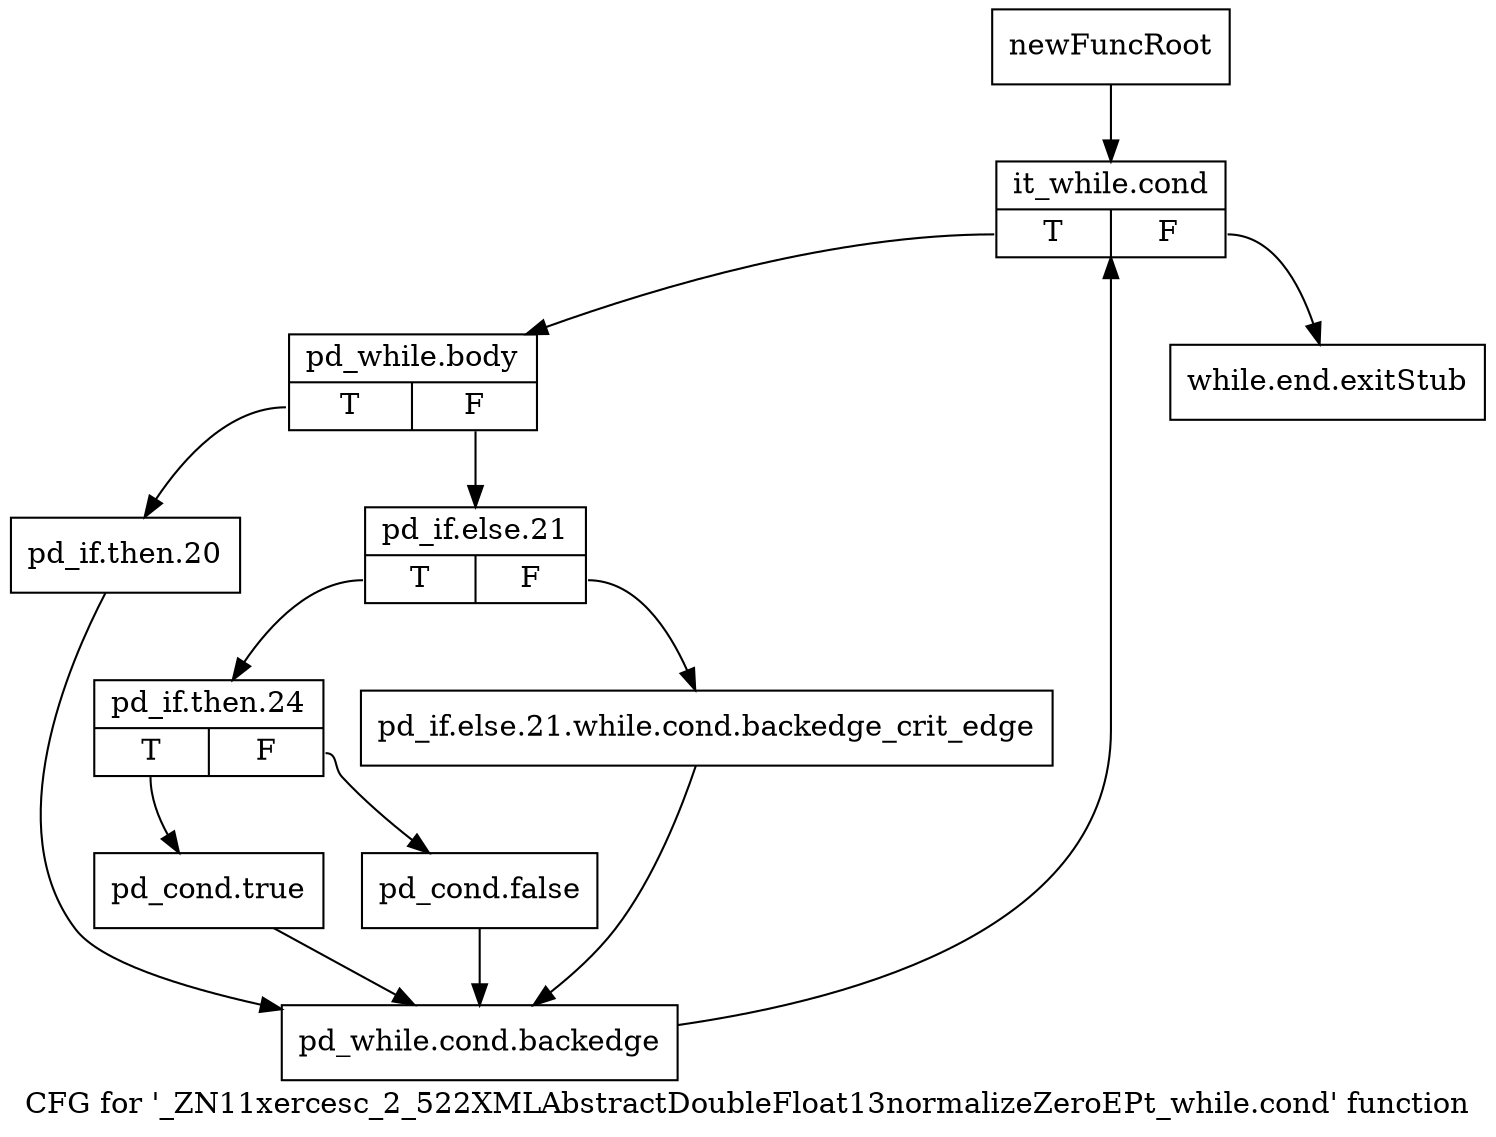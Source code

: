 digraph "CFG for '_ZN11xercesc_2_522XMLAbstractDoubleFloat13normalizeZeroEPt_while.cond' function" {
	label="CFG for '_ZN11xercesc_2_522XMLAbstractDoubleFloat13normalizeZeroEPt_while.cond' function";

	Node0x9ad8f40 [shape=record,label="{newFuncRoot}"];
	Node0x9ad8f40 -> Node0x9ae1110;
	Node0x9ae0c60 [shape=record,label="{while.end.exitStub}"];
	Node0x9ae1110 [shape=record,label="{it_while.cond|{<s0>T|<s1>F}}"];
	Node0x9ae1110:s0 -> Node0x9ae1160;
	Node0x9ae1110:s1 -> Node0x9ae0c60;
	Node0x9ae1160 [shape=record,label="{pd_while.body|{<s0>T|<s1>F}}"];
	Node0x9ae1160:s0 -> Node0x9ae1340;
	Node0x9ae1160:s1 -> Node0x9ae11b0;
	Node0x9ae11b0 [shape=record,label="{pd_if.else.21|{<s0>T|<s1>F}}"];
	Node0x9ae11b0:s0 -> Node0x9ae1250;
	Node0x9ae11b0:s1 -> Node0x9ae1200;
	Node0x9ae1200 [shape=record,label="{pd_if.else.21.while.cond.backedge_crit_edge}"];
	Node0x9ae1200 -> Node0x9ae1390;
	Node0x9ae1250 [shape=record,label="{pd_if.then.24|{<s0>T|<s1>F}}"];
	Node0x9ae1250:s0 -> Node0x9ae12f0;
	Node0x9ae1250:s1 -> Node0x9ae12a0;
	Node0x9ae12a0 [shape=record,label="{pd_cond.false}"];
	Node0x9ae12a0 -> Node0x9ae1390;
	Node0x9ae12f0 [shape=record,label="{pd_cond.true}"];
	Node0x9ae12f0 -> Node0x9ae1390;
	Node0x9ae1340 [shape=record,label="{pd_if.then.20}"];
	Node0x9ae1340 -> Node0x9ae1390;
	Node0x9ae1390 [shape=record,label="{pd_while.cond.backedge}"];
	Node0x9ae1390 -> Node0x9ae1110;
}
